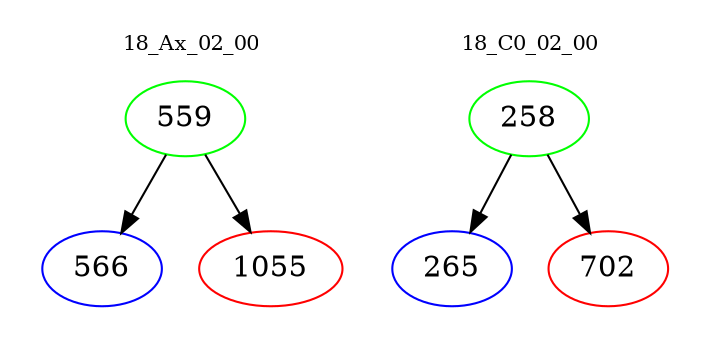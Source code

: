 digraph{
subgraph cluster_0 {
color = white
label = "18_Ax_02_00";
fontsize=10;
T0_559 [label="559", color="green"]
T0_559 -> T0_566 [color="black"]
T0_566 [label="566", color="blue"]
T0_559 -> T0_1055 [color="black"]
T0_1055 [label="1055", color="red"]
}
subgraph cluster_1 {
color = white
label = "18_C0_02_00";
fontsize=10;
T1_258 [label="258", color="green"]
T1_258 -> T1_265 [color="black"]
T1_265 [label="265", color="blue"]
T1_258 -> T1_702 [color="black"]
T1_702 [label="702", color="red"]
}
}
